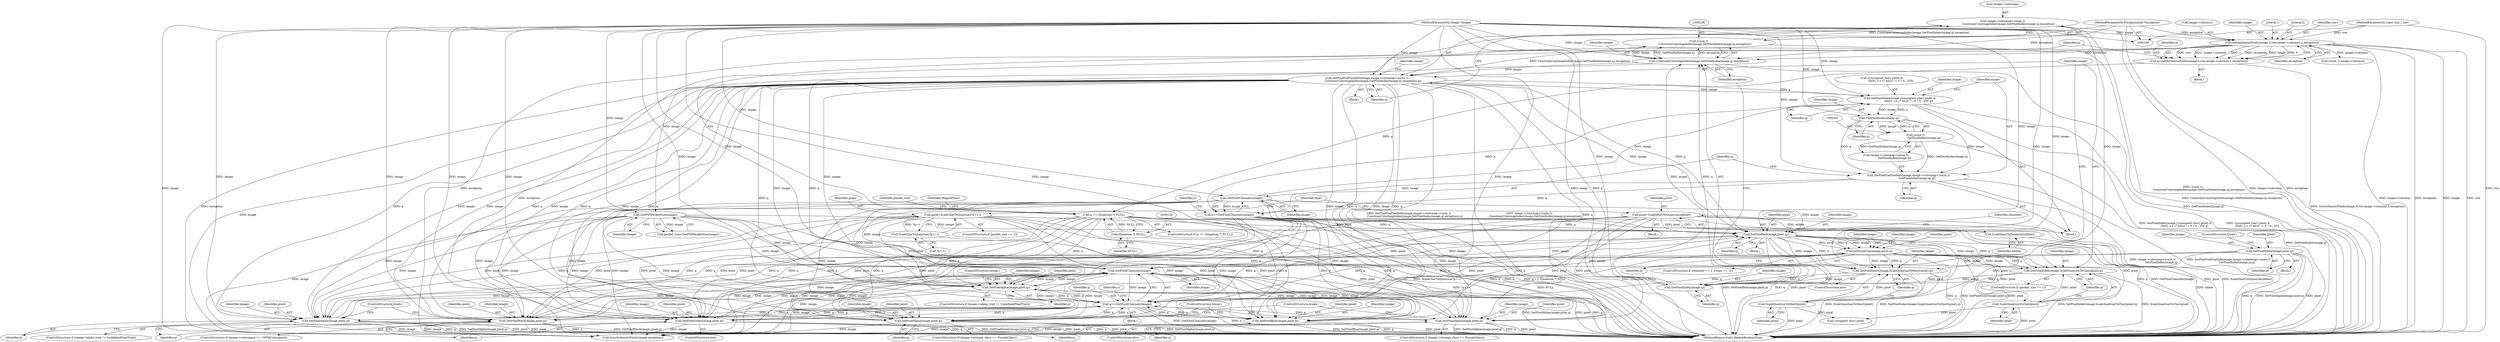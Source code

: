 digraph "0_ImageMagick_e14fd0a2801f73bdc123baf4fbab97dec55919eb@pointer" {
"1000231" [label="(Call,image->colormap+(ssize_t)\n              ConstrainColormapIndex(image,GetPixelIndex(image,q),exception))"];
"1000235" [label="(Call,(ssize_t)\n              ConstrainColormapIndex(image,GetPixelIndex(image,q),exception))"];
"1000237" [label="(Call,ConstrainColormapIndex(image,GetPixelIndex(image,q),exception))"];
"1000239" [label="(Call,GetPixelIndex(image,q))"];
"1000224" [label="(Call,SetPixelIndex(image,ScaleQuantumToShort(pixel),q))"];
"1000190" [label="(Call,SetPixelRed(image,pixel,q))"];
"1000308" [label="(Call,GetPixelChannels(image))"];
"1000294" [label="(Call,SetPixelViaPixelInfo(image,image->colormap+(ssize_t)\n                    GetPixelIndex(image,q),q))"];
"1000302" [label="(Call,GetPixelIndex(image,q))"];
"1000277" [label="(Call,SetPixelIndex(image,(((unsigned char) pixel) &\n                     (0x01 << (7-bit))) != 0 ? 0 : 255,q))"];
"1000229" [label="(Call,SetPixelViaPixelInfo(image,image->colormap+(ssize_t)\n              ConstrainColormapIndex(image,GetPixelIndex(image,q),exception),q))"];
"1000101" [label="(MethodParameterIn,Image *image)"];
"1000306" [label="(Call,q+=GetPixelChannels(image))"];
"1000300" [label="(Call,(ssize_t)\n                    GetPixelIndex(image,q))"];
"1000138" [label="(Call,GetPSDPacketSize(image))"];
"1000119" [label="(Call,GetAuthenticPixels(image,0,row,image->columns,1,exception))"];
"1000103" [label="(MethodParameterIn,const size_t row)"];
"1000106" [label="(MethodParameterIn,ExceptionInfo *exception)"];
"1000405" [label="(Call,GetPixelChannels(image))"];
"1000396" [label="(Call,SetPixelAlpha(image,pixel,q))"];
"1000158" [label="(Call,pixel=ScaleCharToQuantum(*p++))"];
"1000160" [label="(Call,ScaleCharToQuantum(*p++))"];
"1000173" [label="(Call,pixel=ScaleShortToQuantum(nibble))"];
"1000175" [label="(Call,ScaleShortToQuantum(nibble))"];
"1000129" [label="(Call,q == (Quantum *) NULL)"];
"1000117" [label="(Call,q=GetAuthenticPixels(image,0,row,image->columns,1,exception))"];
"1000131" [label="(Call,(Quantum *) NULL)"];
"1000403" [label="(Call,q+=GetPixelChannels(image))"];
"1000182" [label="(Call,SetPixelAlpha(image,pixel,q))"];
"1000329" [label="(Call,SetPixelGreen(image,pixel,q))"];
"1000347" [label="(Call,SetPixelBlue(image,pixel,q))"];
"1000324" [label="(Call,SetPixelAlpha(image,pixel,q))"];
"1000360" [label="(Call,SetPixelBlack(image,pixel,q))"];
"1000203" [label="(Call,SetPixelGray(image,pixel,q))"];
"1000371" [label="(Call,SetPixelAlpha(image,pixel,q))"];
"1000342" [label="(Call,SetPixelAlpha(image,pixel,q))"];
"1000226" [label="(Call,ScaleQuantumToShort(pixel))"];
"1000218" [label="(Call,SetPixelIndex(image,ScaleQuantumToChar(pixel),q))"];
"1000220" [label="(Call,ScaleQuantumToChar(pixel))"];
"1000224" [label="(Call,SetPixelIndex(image,ScaleQuantumToShort(pixel),q))"];
"1000133" [label="(Identifier,NULL)"];
"1000204" [label="(Identifier,image)"];
"1000227" [label="(Identifier,pixel)"];
"1000400" [label="(ControlStructure,break;)"];
"1000241" [label="(Identifier,q)"];
"1000226" [label="(Call,ScaleQuantumToShort(pixel))"];
"1000137" [label="(Identifier,packet_size)"];
"1000279" [label="(Call,(((unsigned char) pixel) &\n                     (0x01 << (7-bit))) != 0 ? 0 : 255)"];
"1000277" [label="(Call,SetPixelIndex(image,(((unsigned char) pixel) &\n                     (0x01 << (7-bit))) != 0 ? 0 : 255,q))"];
"1000118" [label="(Identifier,q)"];
"1000203" [label="(Call,SetPixelGray(image,pixel,q))"];
"1000406" [label="(Identifier,image)"];
"1000399" [label="(Identifier,q)"];
"1000129" [label="(Call,q == (Quantum *) NULL)"];
"1000127" [label="(Identifier,exception)"];
"1000183" [label="(Identifier,image)"];
"1000302" [label="(Call,GetPixelIndex(image,q))"];
"1000213" [label="(Block,)"];
"1000375" [label="(ControlStructure,break;)"];
"1000405" [label="(Call,GetPixelChannels(image))"];
"1000135" [label="(Identifier,MagickFalse)"];
"1000332" [label="(Identifier,q)"];
"1000139" [label="(Identifier,image)"];
"1000371" [label="(Call,SetPixelAlpha(image,pixel,q))"];
"1000175" [label="(Call,ScaleShortToQuantum(nibble))"];
"1000362" [label="(Identifier,pixel)"];
"1000325" [label="(Identifier,image)"];
"1000225" [label="(Identifier,image)"];
"1000308" [label="(Call,GetPixelChannels(image))"];
"1000404" [label="(Identifier,q)"];
"1000181" [label="(Block,)"];
"1000131" [label="(Call,(Quantum *) NULL)"];
"1000222" [label="(Identifier,q)"];
"1000185" [label="(Identifier,q)"];
"1000165" [label="(Block,)"];
"1000173" [label="(Call,pixel=ScaleShortToQuantum(nibble))"];
"1000361" [label="(Identifier,image)"];
"1000330" [label="(Identifier,image)"];
"1000194" [label="(ControlStructure,if (channels == 1 || type == -2))"];
"1000336" [label="(ControlStructure,if (image->storage_class == PseudoClass))"];
"1000329" [label="(Call,SetPixelGreen(image,pixel,q))"];
"1000324" [label="(Call,SetPixelAlpha(image,pixel,q))"];
"1000123" [label="(Call,image->columns)"];
"1000152" [label="(Identifier,x)"];
"1000333" [label="(ControlStructure,break;)"];
"1000119" [label="(Call,GetAuthenticPixels(image,0,row,image->columns,1,exception))"];
"1000230" [label="(Identifier,image)"];
"1000159" [label="(Identifier,pixel)"];
"1000191" [label="(Identifier,image)"];
"1000120" [label="(Identifier,image)"];
"1000327" [label="(Identifier,q)"];
"1000138" [label="(Call,GetPSDPacketSize(image))"];
"1000229" [label="(Call,SetPixelViaPixelInfo(image,image->colormap+(ssize_t)\n              ConstrainColormapIndex(image,GetPixelIndex(image,q),exception),q))"];
"1000345" [label="(Identifier,q)"];
"1000117" [label="(Call,q=GetAuthenticPixels(image,0,row,image->columns,1,exception))"];
"1000189" [label="(Block,)"];
"1000107" [label="(Block,)"];
"1000235" [label="(Call,(ssize_t)\n              ConstrainColormapIndex(image,GetPixelIndex(image,q),exception))"];
"1000306" [label="(Call,q+=GetPixelChannels(image))"];
"1000326" [label="(Identifier,pixel)"];
"1000242" [label="(Identifier,exception)"];
"1000282" [label="(Call,(unsigned char) pixel)"];
"1000228" [label="(Identifier,q)"];
"1000153" [label="(Block,)"];
"1000300" [label="(Call,(ssize_t)\n                    GetPixelIndex(image,q))"];
"1000303" [label="(Identifier,image)"];
"1000350" [label="(Identifier,q)"];
"1000232" [label="(Call,image->colormap)"];
"1000154" [label="(ControlStructure,if (packet_size == 1))"];
"1000396" [label="(Call,SetPixelAlpha(image,pixel,q))"];
"1000305" [label="(Identifier,q)"];
"1000190" [label="(Call,SetPixelRed(image,pixel,q))"];
"1000161" [label="(Call,*p++)"];
"1000186" [label="(ControlStructure,break;)"];
"1000184" [label="(Identifier,pixel)"];
"1000411" [label="(MethodReturn,static MagickBooleanType)"];
"1000309" [label="(Identifier,image)"];
"1000343" [label="(Identifier,image)"];
"1000342" [label="(Call,SetPixelAlpha(image,pixel,q))"];
"1000240" [label="(Identifier,image)"];
"1000344" [label="(Identifier,pixel)"];
"1000197" [label="(Identifier,channels)"];
"1000126" [label="(Literal,1)"];
"1000374" [label="(Identifier,q)"];
"1000318" [label="(ControlStructure,if (image->storage_class == PseudoClass))"];
"1000363" [label="(Identifier,q)"];
"1000176" [label="(Identifier,nibble)"];
"1000146" [label="(Call,(ssize_t) image->columns)"];
"1000121" [label="(Literal,0)"];
"1000351" [label="(ControlStructure,break;)"];
"1000101" [label="(MethodParameterIn,Image *image)"];
"1000158" [label="(Call,pixel=ScaleCharToQuantum(*p++))"];
"1000346" [label="(ControlStructure,else)"];
"1000349" [label="(Identifier,pixel)"];
"1000238" [label="(Identifier,image)"];
"1000293" [label="(Identifier,q)"];
"1000223" [label="(ControlStructure,else)"];
"1000304" [label="(Identifier,q)"];
"1000365" [label="(ControlStructure,if (image->alpha_trait != UndefinedPixelTrait))"];
"1000122" [label="(Identifier,row)"];
"1000193" [label="(Identifier,q)"];
"1000276" [label="(Block,)"];
"1000347" [label="(Call,SetPixelBlue(image,pixel,q))"];
"1000294" [label="(Call,SetPixelViaPixelInfo(image,image->colormap+(ssize_t)\n                    GetPixelIndex(image,q),q))"];
"1000192" [label="(Identifier,pixel)"];
"1000239" [label="(Call,GetPixelIndex(image,q))"];
"1000128" [label="(ControlStructure,if (q == (Quantum *) NULL))"];
"1000348" [label="(Identifier,image)"];
"1000372" [label="(Identifier,image)"];
"1000220" [label="(Call,ScaleQuantumToChar(pixel))"];
"1000218" [label="(Call,SetPixelIndex(image,ScaleQuantumToChar(pixel),q))"];
"1000210" [label="(Identifier,image)"];
"1000295" [label="(Identifier,image)"];
"1000390" [label="(ControlStructure,if (image->alpha_trait != UndefinedPixelTrait))"];
"1000296" [label="(Call,image->colormap+(ssize_t)\n                    GetPixelIndex(image,q))"];
"1000247" [label="(Identifier,image)"];
"1000354" [label="(ControlStructure,if (image->colorspace == CMYKColorspace))"];
"1000182" [label="(Call,SetPixelAlpha(image,pixel,q))"];
"1000174" [label="(Identifier,pixel)"];
"1000219" [label="(Identifier,image)"];
"1000408" [label="(Call,SyncAuthenticPixels(image,exception))"];
"1000311" [label="(Identifier,x)"];
"1000214" [label="(ControlStructure,if (packet_size == 1))"];
"1000397" [label="(Identifier,image)"];
"1000178" [label="(Identifier,type)"];
"1000130" [label="(Identifier,q)"];
"1000205" [label="(Identifier,pixel)"];
"1000328" [label="(ControlStructure,else)"];
"1000103" [label="(MethodParameterIn,const size_t row)"];
"1000106" [label="(MethodParameterIn,ExceptionInfo *exception)"];
"1000231" [label="(Call,image->colormap+(ssize_t)\n              ConstrainColormapIndex(image,GetPixelIndex(image,q),exception))"];
"1000221" [label="(Identifier,pixel)"];
"1000373" [label="(Identifier,pixel)"];
"1000237" [label="(Call,ConstrainColormapIndex(image,GetPixelIndex(image,q),exception))"];
"1000206" [label="(Identifier,q)"];
"1000331" [label="(Identifier,pixel)"];
"1000243" [label="(Identifier,q)"];
"1000398" [label="(Identifier,pixel)"];
"1000360" [label="(Call,SetPixelBlack(image,pixel,q))"];
"1000278" [label="(Identifier,image)"];
"1000307" [label="(Identifier,q)"];
"1000160" [label="(Call,ScaleCharToQuantum(*p++))"];
"1000403" [label="(Call,q+=GetPixelChannels(image))"];
"1000136" [label="(Call,packet_size=GetPSDPacketSize(image))"];
"1000231" -> "1000229"  [label="AST: "];
"1000231" -> "1000235"  [label="CFG: "];
"1000232" -> "1000231"  [label="AST: "];
"1000235" -> "1000231"  [label="AST: "];
"1000243" -> "1000231"  [label="CFG: "];
"1000231" -> "1000411"  [label="DDG: (ssize_t)\n              ConstrainColormapIndex(image,GetPixelIndex(image,q),exception)"];
"1000231" -> "1000411"  [label="DDG: image->colormap"];
"1000235" -> "1000231"  [label="DDG: ConstrainColormapIndex(image,GetPixelIndex(image,q),exception)"];
"1000235" -> "1000237"  [label="CFG: "];
"1000236" -> "1000235"  [label="AST: "];
"1000237" -> "1000235"  [label="AST: "];
"1000235" -> "1000411"  [label="DDG: ConstrainColormapIndex(image,GetPixelIndex(image,q),exception)"];
"1000235" -> "1000229"  [label="DDG: ConstrainColormapIndex(image,GetPixelIndex(image,q),exception)"];
"1000237" -> "1000235"  [label="DDG: image"];
"1000237" -> "1000235"  [label="DDG: GetPixelIndex(image,q)"];
"1000237" -> "1000235"  [label="DDG: exception"];
"1000237" -> "1000242"  [label="CFG: "];
"1000238" -> "1000237"  [label="AST: "];
"1000239" -> "1000237"  [label="AST: "];
"1000242" -> "1000237"  [label="AST: "];
"1000237" -> "1000411"  [label="DDG: GetPixelIndex(image,q)"];
"1000237" -> "1000229"  [label="DDG: image"];
"1000239" -> "1000237"  [label="DDG: image"];
"1000239" -> "1000237"  [label="DDG: q"];
"1000101" -> "1000237"  [label="DDG: image"];
"1000119" -> "1000237"  [label="DDG: exception"];
"1000106" -> "1000237"  [label="DDG: exception"];
"1000237" -> "1000408"  [label="DDG: exception"];
"1000239" -> "1000241"  [label="CFG: "];
"1000240" -> "1000239"  [label="AST: "];
"1000241" -> "1000239"  [label="AST: "];
"1000242" -> "1000239"  [label="CFG: "];
"1000224" -> "1000239"  [label="DDG: image"];
"1000224" -> "1000239"  [label="DDG: q"];
"1000218" -> "1000239"  [label="DDG: image"];
"1000218" -> "1000239"  [label="DDG: q"];
"1000101" -> "1000239"  [label="DDG: image"];
"1000239" -> "1000229"  [label="DDG: q"];
"1000224" -> "1000223"  [label="AST: "];
"1000224" -> "1000228"  [label="CFG: "];
"1000225" -> "1000224"  [label="AST: "];
"1000226" -> "1000224"  [label="AST: "];
"1000228" -> "1000224"  [label="AST: "];
"1000230" -> "1000224"  [label="CFG: "];
"1000224" -> "1000411"  [label="DDG: ScaleQuantumToShort(pixel)"];
"1000224" -> "1000411"  [label="DDG: SetPixelIndex(image,ScaleQuantumToShort(pixel),q)"];
"1000190" -> "1000224"  [label="DDG: image"];
"1000190" -> "1000224"  [label="DDG: q"];
"1000203" -> "1000224"  [label="DDG: image"];
"1000203" -> "1000224"  [label="DDG: q"];
"1000101" -> "1000224"  [label="DDG: image"];
"1000226" -> "1000224"  [label="DDG: pixel"];
"1000190" -> "1000189"  [label="AST: "];
"1000190" -> "1000193"  [label="CFG: "];
"1000191" -> "1000190"  [label="AST: "];
"1000192" -> "1000190"  [label="AST: "];
"1000193" -> "1000190"  [label="AST: "];
"1000197" -> "1000190"  [label="CFG: "];
"1000190" -> "1000411"  [label="DDG: SetPixelRed(image,pixel,q)"];
"1000190" -> "1000411"  [label="DDG: q"];
"1000190" -> "1000411"  [label="DDG: pixel"];
"1000308" -> "1000190"  [label="DDG: image"];
"1000138" -> "1000190"  [label="DDG: image"];
"1000229" -> "1000190"  [label="DDG: image"];
"1000229" -> "1000190"  [label="DDG: q"];
"1000405" -> "1000190"  [label="DDG: image"];
"1000101" -> "1000190"  [label="DDG: image"];
"1000158" -> "1000190"  [label="DDG: pixel"];
"1000173" -> "1000190"  [label="DDG: pixel"];
"1000129" -> "1000190"  [label="DDG: q"];
"1000403" -> "1000190"  [label="DDG: q"];
"1000306" -> "1000190"  [label="DDG: q"];
"1000190" -> "1000203"  [label="DDG: image"];
"1000190" -> "1000203"  [label="DDG: pixel"];
"1000190" -> "1000203"  [label="DDG: q"];
"1000190" -> "1000218"  [label="DDG: image"];
"1000190" -> "1000218"  [label="DDG: q"];
"1000190" -> "1000220"  [label="DDG: pixel"];
"1000190" -> "1000226"  [label="DDG: pixel"];
"1000190" -> "1000403"  [label="DDG: q"];
"1000190" -> "1000405"  [label="DDG: image"];
"1000190" -> "1000408"  [label="DDG: image"];
"1000308" -> "1000306"  [label="AST: "];
"1000308" -> "1000309"  [label="CFG: "];
"1000309" -> "1000308"  [label="AST: "];
"1000306" -> "1000308"  [label="CFG: "];
"1000308" -> "1000277"  [label="DDG: image"];
"1000308" -> "1000306"  [label="DDG: image"];
"1000294" -> "1000308"  [label="DDG: image"];
"1000101" -> "1000308"  [label="DDG: image"];
"1000308" -> "1000324"  [label="DDG: image"];
"1000308" -> "1000329"  [label="DDG: image"];
"1000308" -> "1000342"  [label="DDG: image"];
"1000308" -> "1000347"  [label="DDG: image"];
"1000308" -> "1000360"  [label="DDG: image"];
"1000308" -> "1000371"  [label="DDG: image"];
"1000308" -> "1000396"  [label="DDG: image"];
"1000308" -> "1000405"  [label="DDG: image"];
"1000308" -> "1000408"  [label="DDG: image"];
"1000294" -> "1000276"  [label="AST: "];
"1000294" -> "1000305"  [label="CFG: "];
"1000295" -> "1000294"  [label="AST: "];
"1000296" -> "1000294"  [label="AST: "];
"1000305" -> "1000294"  [label="AST: "];
"1000307" -> "1000294"  [label="CFG: "];
"1000294" -> "1000411"  [label="DDG: SetPixelViaPixelInfo(image,image->colormap+(ssize_t)\n                    GetPixelIndex(image,q),q)"];
"1000294" -> "1000411"  [label="DDG: image->colormap+(ssize_t)\n                    GetPixelIndex(image,q)"];
"1000302" -> "1000294"  [label="DDG: image"];
"1000302" -> "1000294"  [label="DDG: q"];
"1000101" -> "1000294"  [label="DDG: image"];
"1000300" -> "1000294"  [label="DDG: GetPixelIndex(image,q)"];
"1000294" -> "1000306"  [label="DDG: q"];
"1000302" -> "1000300"  [label="AST: "];
"1000302" -> "1000304"  [label="CFG: "];
"1000303" -> "1000302"  [label="AST: "];
"1000304" -> "1000302"  [label="AST: "];
"1000300" -> "1000302"  [label="CFG: "];
"1000302" -> "1000300"  [label="DDG: image"];
"1000302" -> "1000300"  [label="DDG: q"];
"1000277" -> "1000302"  [label="DDG: image"];
"1000277" -> "1000302"  [label="DDG: q"];
"1000101" -> "1000302"  [label="DDG: image"];
"1000277" -> "1000276"  [label="AST: "];
"1000277" -> "1000293"  [label="CFG: "];
"1000278" -> "1000277"  [label="AST: "];
"1000279" -> "1000277"  [label="AST: "];
"1000293" -> "1000277"  [label="AST: "];
"1000295" -> "1000277"  [label="CFG: "];
"1000277" -> "1000411"  [label="DDG: SetPixelIndex(image,(((unsigned char) pixel) &\n                     (0x01 << (7-bit))) != 0 ? 0 : 255,q)"];
"1000277" -> "1000411"  [label="DDG: (((unsigned char) pixel) &\n                     (0x01 << (7-bit))) != 0 ? 0 : 255"];
"1000229" -> "1000277"  [label="DDG: image"];
"1000229" -> "1000277"  [label="DDG: q"];
"1000101" -> "1000277"  [label="DDG: image"];
"1000306" -> "1000277"  [label="DDG: q"];
"1000229" -> "1000213"  [label="AST: "];
"1000229" -> "1000243"  [label="CFG: "];
"1000230" -> "1000229"  [label="AST: "];
"1000243" -> "1000229"  [label="AST: "];
"1000247" -> "1000229"  [label="CFG: "];
"1000229" -> "1000411"  [label="DDG: SetPixelViaPixelInfo(image,image->colormap+(ssize_t)\n              ConstrainColormapIndex(image,GetPixelIndex(image,q),exception),q)"];
"1000229" -> "1000411"  [label="DDG: image->colormap+(ssize_t)\n              ConstrainColormapIndex(image,GetPixelIndex(image,q),exception)"];
"1000229" -> "1000411"  [label="DDG: q"];
"1000101" -> "1000229"  [label="DDG: image"];
"1000229" -> "1000324"  [label="DDG: image"];
"1000229" -> "1000324"  [label="DDG: q"];
"1000229" -> "1000329"  [label="DDG: image"];
"1000229" -> "1000329"  [label="DDG: q"];
"1000229" -> "1000342"  [label="DDG: image"];
"1000229" -> "1000342"  [label="DDG: q"];
"1000229" -> "1000347"  [label="DDG: image"];
"1000229" -> "1000347"  [label="DDG: q"];
"1000229" -> "1000360"  [label="DDG: image"];
"1000229" -> "1000360"  [label="DDG: q"];
"1000229" -> "1000371"  [label="DDG: image"];
"1000229" -> "1000371"  [label="DDG: q"];
"1000229" -> "1000396"  [label="DDG: image"];
"1000229" -> "1000396"  [label="DDG: q"];
"1000229" -> "1000403"  [label="DDG: q"];
"1000229" -> "1000405"  [label="DDG: image"];
"1000229" -> "1000408"  [label="DDG: image"];
"1000101" -> "1000100"  [label="AST: "];
"1000101" -> "1000411"  [label="DDG: image"];
"1000101" -> "1000119"  [label="DDG: image"];
"1000101" -> "1000138"  [label="DDG: image"];
"1000101" -> "1000203"  [label="DDG: image"];
"1000101" -> "1000218"  [label="DDG: image"];
"1000101" -> "1000324"  [label="DDG: image"];
"1000101" -> "1000329"  [label="DDG: image"];
"1000101" -> "1000342"  [label="DDG: image"];
"1000101" -> "1000347"  [label="DDG: image"];
"1000101" -> "1000360"  [label="DDG: image"];
"1000101" -> "1000371"  [label="DDG: image"];
"1000101" -> "1000396"  [label="DDG: image"];
"1000101" -> "1000405"  [label="DDG: image"];
"1000101" -> "1000408"  [label="DDG: image"];
"1000306" -> "1000276"  [label="AST: "];
"1000307" -> "1000306"  [label="AST: "];
"1000311" -> "1000306"  [label="CFG: "];
"1000306" -> "1000411"  [label="DDG: q"];
"1000306" -> "1000411"  [label="DDG: GetPixelChannels(image)"];
"1000306" -> "1000324"  [label="DDG: q"];
"1000306" -> "1000329"  [label="DDG: q"];
"1000306" -> "1000342"  [label="DDG: q"];
"1000306" -> "1000347"  [label="DDG: q"];
"1000306" -> "1000360"  [label="DDG: q"];
"1000306" -> "1000371"  [label="DDG: q"];
"1000306" -> "1000396"  [label="DDG: q"];
"1000306" -> "1000403"  [label="DDG: q"];
"1000300" -> "1000296"  [label="AST: "];
"1000301" -> "1000300"  [label="AST: "];
"1000296" -> "1000300"  [label="CFG: "];
"1000300" -> "1000411"  [label="DDG: GetPixelIndex(image,q)"];
"1000300" -> "1000296"  [label="DDG: GetPixelIndex(image,q)"];
"1000138" -> "1000136"  [label="AST: "];
"1000138" -> "1000139"  [label="CFG: "];
"1000139" -> "1000138"  [label="AST: "];
"1000136" -> "1000138"  [label="CFG: "];
"1000138" -> "1000136"  [label="DDG: image"];
"1000119" -> "1000138"  [label="DDG: image"];
"1000138" -> "1000324"  [label="DDG: image"];
"1000138" -> "1000329"  [label="DDG: image"];
"1000138" -> "1000342"  [label="DDG: image"];
"1000138" -> "1000347"  [label="DDG: image"];
"1000138" -> "1000360"  [label="DDG: image"];
"1000138" -> "1000371"  [label="DDG: image"];
"1000138" -> "1000396"  [label="DDG: image"];
"1000138" -> "1000405"  [label="DDG: image"];
"1000138" -> "1000408"  [label="DDG: image"];
"1000119" -> "1000117"  [label="AST: "];
"1000119" -> "1000127"  [label="CFG: "];
"1000120" -> "1000119"  [label="AST: "];
"1000121" -> "1000119"  [label="AST: "];
"1000122" -> "1000119"  [label="AST: "];
"1000123" -> "1000119"  [label="AST: "];
"1000126" -> "1000119"  [label="AST: "];
"1000127" -> "1000119"  [label="AST: "];
"1000117" -> "1000119"  [label="CFG: "];
"1000119" -> "1000411"  [label="DDG: image->columns"];
"1000119" -> "1000411"  [label="DDG: exception"];
"1000119" -> "1000411"  [label="DDG: image"];
"1000119" -> "1000411"  [label="DDG: row"];
"1000119" -> "1000117"  [label="DDG: row"];
"1000119" -> "1000117"  [label="DDG: image->columns"];
"1000119" -> "1000117"  [label="DDG: 1"];
"1000119" -> "1000117"  [label="DDG: exception"];
"1000119" -> "1000117"  [label="DDG: image"];
"1000119" -> "1000117"  [label="DDG: 0"];
"1000103" -> "1000119"  [label="DDG: row"];
"1000106" -> "1000119"  [label="DDG: exception"];
"1000119" -> "1000146"  [label="DDG: image->columns"];
"1000119" -> "1000408"  [label="DDG: exception"];
"1000103" -> "1000100"  [label="AST: "];
"1000103" -> "1000411"  [label="DDG: row"];
"1000106" -> "1000100"  [label="AST: "];
"1000106" -> "1000411"  [label="DDG: exception"];
"1000106" -> "1000408"  [label="DDG: exception"];
"1000405" -> "1000403"  [label="AST: "];
"1000405" -> "1000406"  [label="CFG: "];
"1000406" -> "1000405"  [label="AST: "];
"1000403" -> "1000405"  [label="CFG: "];
"1000405" -> "1000324"  [label="DDG: image"];
"1000405" -> "1000329"  [label="DDG: image"];
"1000405" -> "1000342"  [label="DDG: image"];
"1000405" -> "1000347"  [label="DDG: image"];
"1000405" -> "1000360"  [label="DDG: image"];
"1000405" -> "1000371"  [label="DDG: image"];
"1000405" -> "1000396"  [label="DDG: image"];
"1000405" -> "1000403"  [label="DDG: image"];
"1000396" -> "1000405"  [label="DDG: image"];
"1000360" -> "1000405"  [label="DDG: image"];
"1000342" -> "1000405"  [label="DDG: image"];
"1000347" -> "1000405"  [label="DDG: image"];
"1000329" -> "1000405"  [label="DDG: image"];
"1000371" -> "1000405"  [label="DDG: image"];
"1000182" -> "1000405"  [label="DDG: image"];
"1000203" -> "1000405"  [label="DDG: image"];
"1000324" -> "1000405"  [label="DDG: image"];
"1000405" -> "1000408"  [label="DDG: image"];
"1000396" -> "1000390"  [label="AST: "];
"1000396" -> "1000399"  [label="CFG: "];
"1000397" -> "1000396"  [label="AST: "];
"1000398" -> "1000396"  [label="AST: "];
"1000399" -> "1000396"  [label="AST: "];
"1000400" -> "1000396"  [label="CFG: "];
"1000396" -> "1000411"  [label="DDG: SetPixelAlpha(image,pixel,q)"];
"1000396" -> "1000411"  [label="DDG: pixel"];
"1000396" -> "1000411"  [label="DDG: q"];
"1000158" -> "1000396"  [label="DDG: pixel"];
"1000173" -> "1000396"  [label="DDG: pixel"];
"1000129" -> "1000396"  [label="DDG: q"];
"1000403" -> "1000396"  [label="DDG: q"];
"1000396" -> "1000403"  [label="DDG: q"];
"1000396" -> "1000408"  [label="DDG: image"];
"1000158" -> "1000154"  [label="AST: "];
"1000158" -> "1000160"  [label="CFG: "];
"1000159" -> "1000158"  [label="AST: "];
"1000160" -> "1000158"  [label="AST: "];
"1000178" -> "1000158"  [label="CFG: "];
"1000158" -> "1000411"  [label="DDG: pixel"];
"1000158" -> "1000411"  [label="DDG: ScaleCharToQuantum(*p++)"];
"1000160" -> "1000158"  [label="DDG: *p++"];
"1000158" -> "1000324"  [label="DDG: pixel"];
"1000158" -> "1000329"  [label="DDG: pixel"];
"1000158" -> "1000342"  [label="DDG: pixel"];
"1000158" -> "1000347"  [label="DDG: pixel"];
"1000158" -> "1000360"  [label="DDG: pixel"];
"1000158" -> "1000371"  [label="DDG: pixel"];
"1000160" -> "1000161"  [label="CFG: "];
"1000161" -> "1000160"  [label="AST: "];
"1000160" -> "1000411"  [label="DDG: *p++"];
"1000173" -> "1000165"  [label="AST: "];
"1000173" -> "1000175"  [label="CFG: "];
"1000174" -> "1000173"  [label="AST: "];
"1000175" -> "1000173"  [label="AST: "];
"1000178" -> "1000173"  [label="CFG: "];
"1000173" -> "1000411"  [label="DDG: pixel"];
"1000173" -> "1000411"  [label="DDG: ScaleShortToQuantum(nibble)"];
"1000175" -> "1000173"  [label="DDG: nibble"];
"1000173" -> "1000324"  [label="DDG: pixel"];
"1000173" -> "1000329"  [label="DDG: pixel"];
"1000173" -> "1000342"  [label="DDG: pixel"];
"1000173" -> "1000347"  [label="DDG: pixel"];
"1000173" -> "1000360"  [label="DDG: pixel"];
"1000173" -> "1000371"  [label="DDG: pixel"];
"1000175" -> "1000176"  [label="CFG: "];
"1000176" -> "1000175"  [label="AST: "];
"1000175" -> "1000411"  [label="DDG: nibble"];
"1000129" -> "1000128"  [label="AST: "];
"1000129" -> "1000131"  [label="CFG: "];
"1000130" -> "1000129"  [label="AST: "];
"1000131" -> "1000129"  [label="AST: "];
"1000135" -> "1000129"  [label="CFG: "];
"1000137" -> "1000129"  [label="CFG: "];
"1000129" -> "1000411"  [label="DDG: q"];
"1000129" -> "1000411"  [label="DDG: q == (Quantum *) NULL"];
"1000129" -> "1000411"  [label="DDG: (Quantum *) NULL"];
"1000117" -> "1000129"  [label="DDG: q"];
"1000131" -> "1000129"  [label="DDG: NULL"];
"1000129" -> "1000324"  [label="DDG: q"];
"1000129" -> "1000329"  [label="DDG: q"];
"1000129" -> "1000342"  [label="DDG: q"];
"1000129" -> "1000347"  [label="DDG: q"];
"1000129" -> "1000360"  [label="DDG: q"];
"1000129" -> "1000371"  [label="DDG: q"];
"1000129" -> "1000403"  [label="DDG: q"];
"1000117" -> "1000107"  [label="AST: "];
"1000118" -> "1000117"  [label="AST: "];
"1000130" -> "1000117"  [label="CFG: "];
"1000117" -> "1000411"  [label="DDG: GetAuthenticPixels(image,0,row,image->columns,1,exception)"];
"1000131" -> "1000133"  [label="CFG: "];
"1000132" -> "1000131"  [label="AST: "];
"1000133" -> "1000131"  [label="AST: "];
"1000131" -> "1000411"  [label="DDG: NULL"];
"1000403" -> "1000153"  [label="AST: "];
"1000404" -> "1000403"  [label="AST: "];
"1000152" -> "1000403"  [label="CFG: "];
"1000403" -> "1000411"  [label="DDG: GetPixelChannels(image)"];
"1000403" -> "1000411"  [label="DDG: q"];
"1000403" -> "1000324"  [label="DDG: q"];
"1000403" -> "1000329"  [label="DDG: q"];
"1000403" -> "1000342"  [label="DDG: q"];
"1000403" -> "1000347"  [label="DDG: q"];
"1000403" -> "1000360"  [label="DDG: q"];
"1000403" -> "1000371"  [label="DDG: q"];
"1000182" -> "1000403"  [label="DDG: q"];
"1000329" -> "1000403"  [label="DDG: q"];
"1000347" -> "1000403"  [label="DDG: q"];
"1000324" -> "1000403"  [label="DDG: q"];
"1000360" -> "1000403"  [label="DDG: q"];
"1000203" -> "1000403"  [label="DDG: q"];
"1000371" -> "1000403"  [label="DDG: q"];
"1000342" -> "1000403"  [label="DDG: q"];
"1000182" -> "1000181"  [label="AST: "];
"1000182" -> "1000185"  [label="CFG: "];
"1000183" -> "1000182"  [label="AST: "];
"1000184" -> "1000182"  [label="AST: "];
"1000185" -> "1000182"  [label="AST: "];
"1000186" -> "1000182"  [label="CFG: "];
"1000182" -> "1000411"  [label="DDG: q"];
"1000182" -> "1000411"  [label="DDG: SetPixelAlpha(image,pixel,q)"];
"1000182" -> "1000411"  [label="DDG: pixel"];
"1000182" -> "1000408"  [label="DDG: image"];
"1000329" -> "1000328"  [label="AST: "];
"1000329" -> "1000332"  [label="CFG: "];
"1000330" -> "1000329"  [label="AST: "];
"1000331" -> "1000329"  [label="AST: "];
"1000332" -> "1000329"  [label="AST: "];
"1000333" -> "1000329"  [label="CFG: "];
"1000329" -> "1000411"  [label="DDG: pixel"];
"1000329" -> "1000411"  [label="DDG: q"];
"1000329" -> "1000411"  [label="DDG: SetPixelGreen(image,pixel,q)"];
"1000329" -> "1000408"  [label="DDG: image"];
"1000347" -> "1000346"  [label="AST: "];
"1000347" -> "1000350"  [label="CFG: "];
"1000348" -> "1000347"  [label="AST: "];
"1000349" -> "1000347"  [label="AST: "];
"1000350" -> "1000347"  [label="AST: "];
"1000351" -> "1000347"  [label="CFG: "];
"1000347" -> "1000411"  [label="DDG: pixel"];
"1000347" -> "1000411"  [label="DDG: SetPixelBlue(image,pixel,q)"];
"1000347" -> "1000411"  [label="DDG: q"];
"1000347" -> "1000408"  [label="DDG: image"];
"1000324" -> "1000318"  [label="AST: "];
"1000324" -> "1000327"  [label="CFG: "];
"1000325" -> "1000324"  [label="AST: "];
"1000326" -> "1000324"  [label="AST: "];
"1000327" -> "1000324"  [label="AST: "];
"1000333" -> "1000324"  [label="CFG: "];
"1000324" -> "1000411"  [label="DDG: pixel"];
"1000324" -> "1000411"  [label="DDG: SetPixelAlpha(image,pixel,q)"];
"1000324" -> "1000411"  [label="DDG: q"];
"1000324" -> "1000408"  [label="DDG: image"];
"1000360" -> "1000354"  [label="AST: "];
"1000360" -> "1000363"  [label="CFG: "];
"1000361" -> "1000360"  [label="AST: "];
"1000362" -> "1000360"  [label="AST: "];
"1000363" -> "1000360"  [label="AST: "];
"1000375" -> "1000360"  [label="CFG: "];
"1000360" -> "1000411"  [label="DDG: SetPixelBlack(image,pixel,q)"];
"1000360" -> "1000411"  [label="DDG: pixel"];
"1000360" -> "1000411"  [label="DDG: q"];
"1000360" -> "1000408"  [label="DDG: image"];
"1000203" -> "1000194"  [label="AST: "];
"1000203" -> "1000206"  [label="CFG: "];
"1000204" -> "1000203"  [label="AST: "];
"1000205" -> "1000203"  [label="AST: "];
"1000206" -> "1000203"  [label="AST: "];
"1000210" -> "1000203"  [label="CFG: "];
"1000203" -> "1000411"  [label="DDG: q"];
"1000203" -> "1000411"  [label="DDG: SetPixelGray(image,pixel,q)"];
"1000203" -> "1000411"  [label="DDG: pixel"];
"1000203" -> "1000218"  [label="DDG: image"];
"1000203" -> "1000218"  [label="DDG: q"];
"1000203" -> "1000220"  [label="DDG: pixel"];
"1000203" -> "1000226"  [label="DDG: pixel"];
"1000203" -> "1000408"  [label="DDG: image"];
"1000371" -> "1000365"  [label="AST: "];
"1000371" -> "1000374"  [label="CFG: "];
"1000372" -> "1000371"  [label="AST: "];
"1000373" -> "1000371"  [label="AST: "];
"1000374" -> "1000371"  [label="AST: "];
"1000375" -> "1000371"  [label="CFG: "];
"1000371" -> "1000411"  [label="DDG: pixel"];
"1000371" -> "1000411"  [label="DDG: q"];
"1000371" -> "1000411"  [label="DDG: SetPixelAlpha(image,pixel,q)"];
"1000371" -> "1000408"  [label="DDG: image"];
"1000342" -> "1000336"  [label="AST: "];
"1000342" -> "1000345"  [label="CFG: "];
"1000343" -> "1000342"  [label="AST: "];
"1000344" -> "1000342"  [label="AST: "];
"1000345" -> "1000342"  [label="AST: "];
"1000351" -> "1000342"  [label="CFG: "];
"1000342" -> "1000411"  [label="DDG: pixel"];
"1000342" -> "1000411"  [label="DDG: SetPixelAlpha(image,pixel,q)"];
"1000342" -> "1000411"  [label="DDG: q"];
"1000342" -> "1000408"  [label="DDG: image"];
"1000226" -> "1000227"  [label="CFG: "];
"1000227" -> "1000226"  [label="AST: "];
"1000228" -> "1000226"  [label="CFG: "];
"1000226" -> "1000411"  [label="DDG: pixel"];
"1000226" -> "1000282"  [label="DDG: pixel"];
"1000218" -> "1000214"  [label="AST: "];
"1000218" -> "1000222"  [label="CFG: "];
"1000219" -> "1000218"  [label="AST: "];
"1000220" -> "1000218"  [label="AST: "];
"1000222" -> "1000218"  [label="AST: "];
"1000230" -> "1000218"  [label="CFG: "];
"1000218" -> "1000411"  [label="DDG: SetPixelIndex(image,ScaleQuantumToChar(pixel),q)"];
"1000218" -> "1000411"  [label="DDG: ScaleQuantumToChar(pixel)"];
"1000220" -> "1000218"  [label="DDG: pixel"];
"1000220" -> "1000221"  [label="CFG: "];
"1000221" -> "1000220"  [label="AST: "];
"1000222" -> "1000220"  [label="CFG: "];
"1000220" -> "1000411"  [label="DDG: pixel"];
"1000220" -> "1000282"  [label="DDG: pixel"];
}
